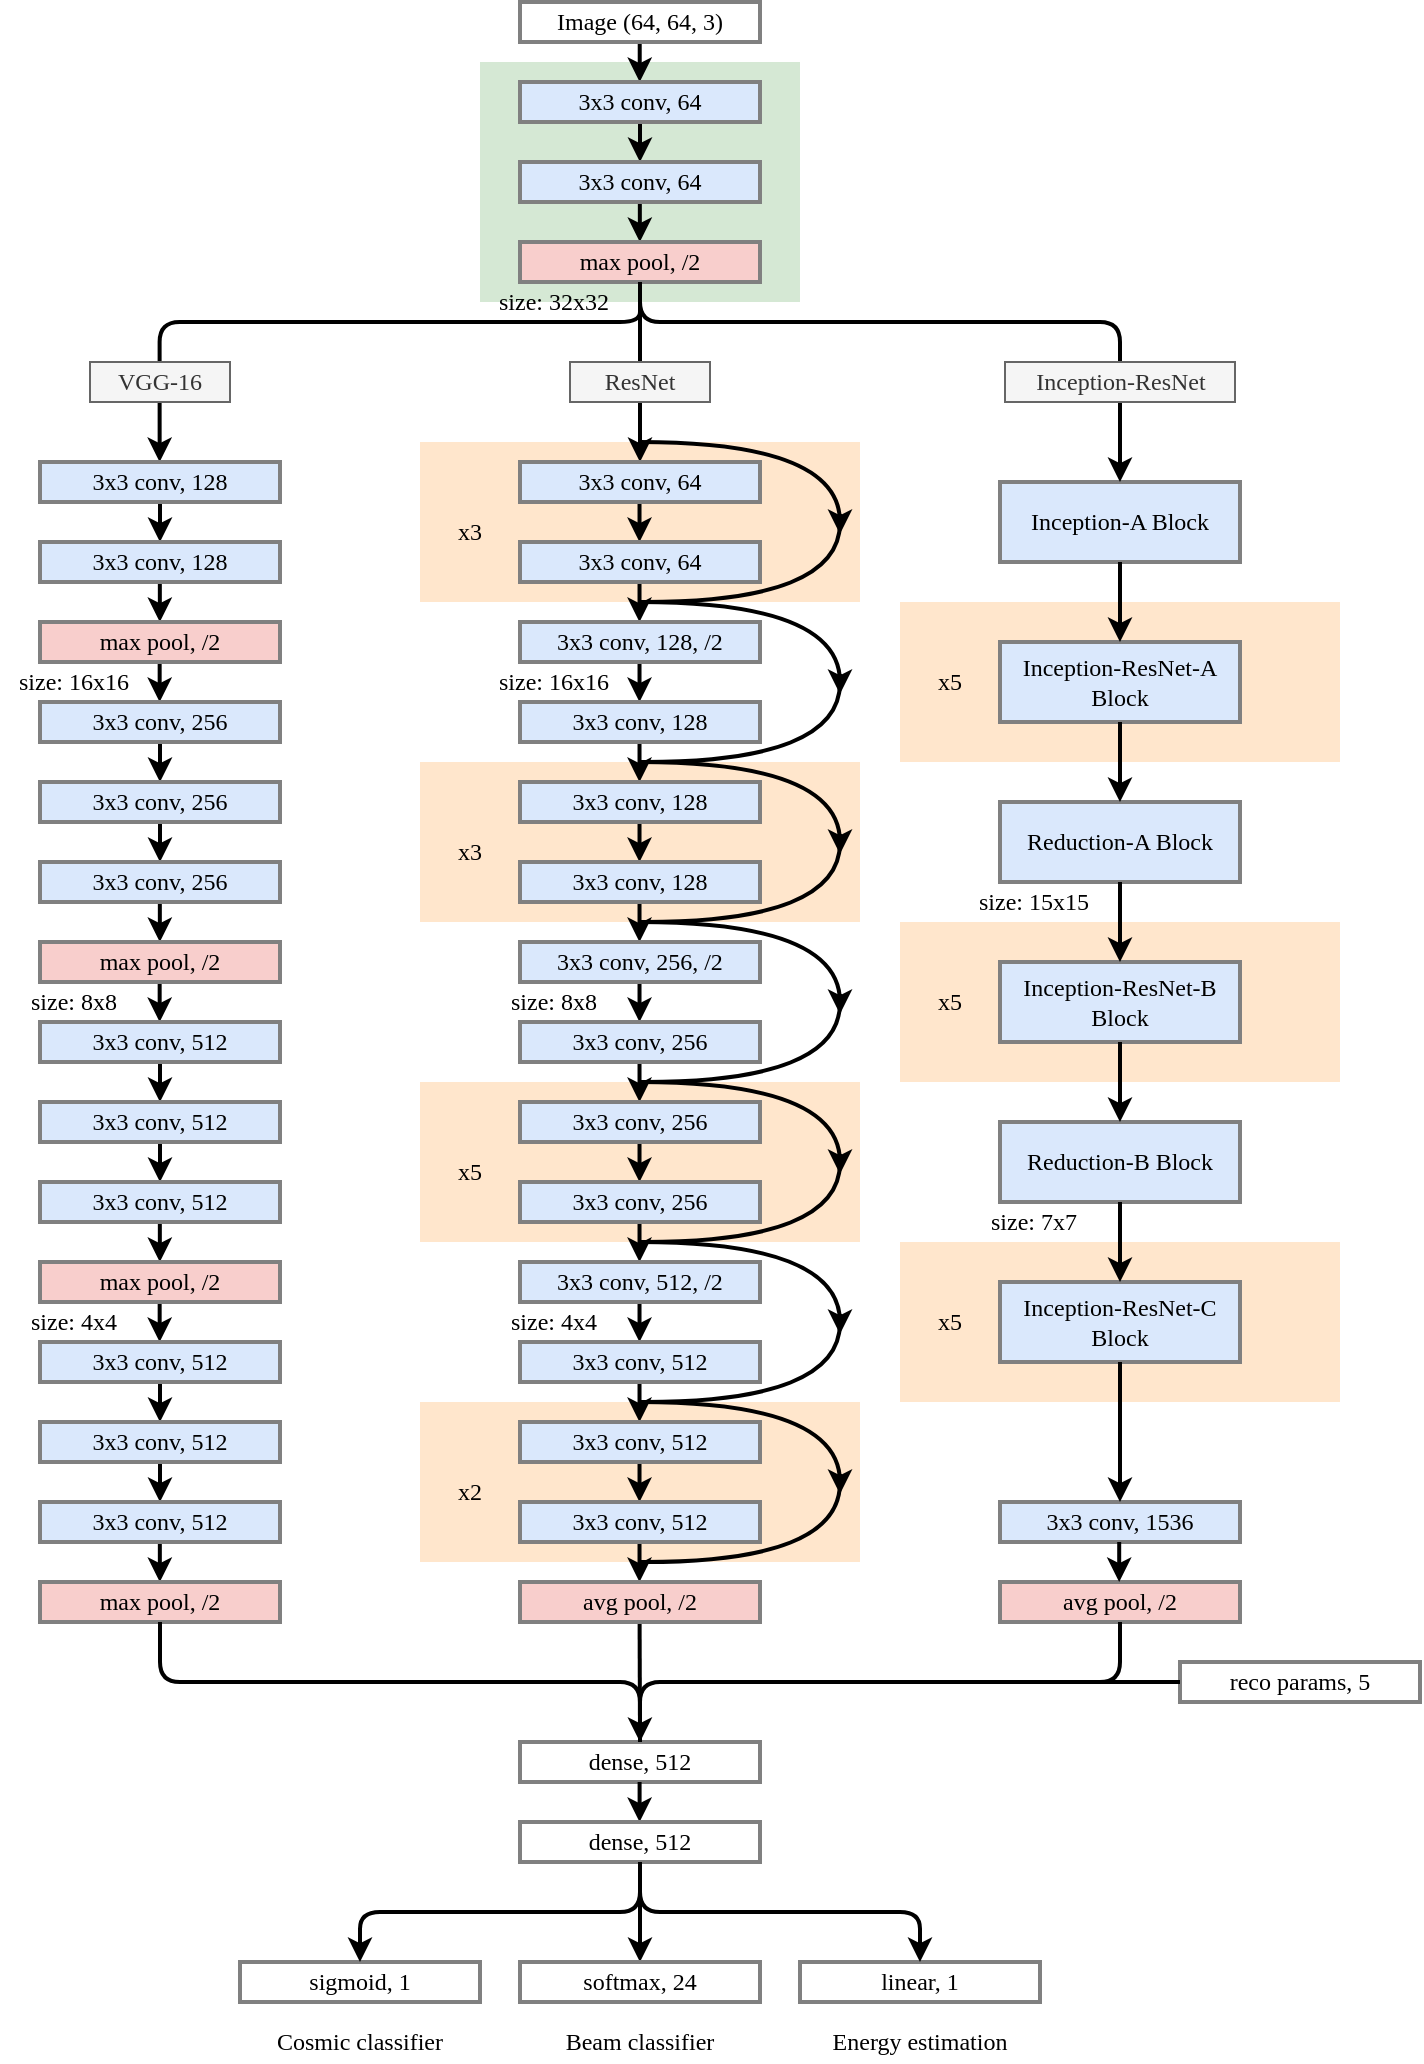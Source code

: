 <mxfile version="13.2.6" type="device"><diagram id="2nUuFOBB6d-zmA33p0eF" name="Page-1"><mxGraphModel dx="2250" dy="2399" grid="1" gridSize="10" guides="1" tooltips="1" connect="1" arrows="1" fold="1" page="1" pageScale="1" pageWidth="827" pageHeight="1169" math="0" shadow="0"><root><mxCell id="0"/><mxCell id="1" parent="0"/><mxCell id="4gn5kVBZQtSzAXj-RTjJ-203" value="" style="rounded=0;whiteSpace=wrap;html=1;strokeWidth=2;fontFamily=lmodern;fillColor=#FFE6CC;strokeColor=none;fontStyle=0" vertex="1" parent="1"><mxGeometry x="540" y="620" width="220" height="80" as="geometry"/></mxCell><mxCell id="4gn5kVBZQtSzAXj-RTjJ-202" value="" style="rounded=0;whiteSpace=wrap;html=1;strokeWidth=2;fontFamily=lmodern;fillColor=#FFE6CC;strokeColor=none;fontStyle=0" vertex="1" parent="1"><mxGeometry x="540" y="460" width="220" height="80" as="geometry"/></mxCell><mxCell id="4gn5kVBZQtSzAXj-RTjJ-201" value="" style="rounded=0;whiteSpace=wrap;html=1;strokeWidth=2;fontFamily=lmodern;fillColor=#FFE6CC;strokeColor=none;fontStyle=0" vertex="1" parent="1"><mxGeometry x="540" y="300" width="220" height="80" as="geometry"/></mxCell><mxCell id="4gn5kVBZQtSzAXj-RTjJ-176" value="" style="rounded=0;whiteSpace=wrap;html=1;strokeColor=none;strokeWidth=2;fillColor=#d5e8d4;fontFamily=lmodern;" vertex="1" parent="1"><mxGeometry x="330" y="30" width="160" height="120" as="geometry"/></mxCell><mxCell id="4gn5kVBZQtSzAXj-RTjJ-74" value="" style="rounded=0;whiteSpace=wrap;html=1;strokeWidth=2;fontFamily=lmodern;fillColor=#FFE6CC;strokeColor=none;fontStyle=0" vertex="1" parent="1"><mxGeometry x="300" y="220" width="220" height="80" as="geometry"/></mxCell><mxCell id="4gn5kVBZQtSzAXj-RTjJ-10" value="" style="endArrow=classic;html=1;exitX=0.5;exitY=1;exitDx=0;exitDy=0;entryX=0.5;entryY=0;entryDx=0;entryDy=0;strokeWidth=2;fontFamily=lmodern;fontStyle=0" edge="1" parent="1" source="4gn5kVBZQtSzAXj-RTjJ-7" target="4gn5kVBZQtSzAXj-RTjJ-8"><mxGeometry width="50" height="50" relative="1" as="geometry"><mxPoint x="380" y="520" as="sourcePoint"/><mxPoint x="430" y="470" as="targetPoint"/></mxGeometry></mxCell><mxCell id="4gn5kVBZQtSzAXj-RTjJ-11" value="" style="endArrow=classic;html=1;exitX=0.5;exitY=1;exitDx=0;exitDy=0;entryX=0.5;entryY=0;entryDx=0;entryDy=0;strokeWidth=2;fontFamily=lmodern;fontStyle=0" edge="1" parent="1"><mxGeometry width="50" height="50" relative="1" as="geometry"><mxPoint x="169.92" y="290" as="sourcePoint"/><mxPoint x="169.92" y="310" as="targetPoint"/></mxGeometry></mxCell><mxCell id="4gn5kVBZQtSzAXj-RTjJ-15" value="" style="endArrow=classic;html=1;exitX=0.5;exitY=1;exitDx=0;exitDy=0;entryX=0.5;entryY=0;entryDx=0;entryDy=0;strokeWidth=2;fontFamily=lmodern;fontStyle=0" edge="1" parent="1" source="4gn5kVBZQtSzAXj-RTjJ-12" target="4gn5kVBZQtSzAXj-RTjJ-13"><mxGeometry width="50" height="50" relative="1" as="geometry"><mxPoint x="380" y="640" as="sourcePoint"/><mxPoint x="430" y="590" as="targetPoint"/></mxGeometry></mxCell><mxCell id="4gn5kVBZQtSzAXj-RTjJ-16" value="" style="endArrow=classic;html=1;exitX=0.5;exitY=1;exitDx=0;exitDy=0;entryX=0.5;entryY=0;entryDx=0;entryDy=0;strokeWidth=2;fontFamily=lmodern;fontStyle=0" edge="1" parent="1"><mxGeometry width="50" height="50" relative="1" as="geometry"><mxPoint x="169.92" y="450" as="sourcePoint"/><mxPoint x="169.92" y="470" as="targetPoint"/></mxGeometry></mxCell><mxCell id="4gn5kVBZQtSzAXj-RTjJ-18" value="" style="endArrow=classic;html=1;exitX=0.5;exitY=1;exitDx=0;exitDy=0;entryX=0.5;entryY=0;entryDx=0;entryDy=0;strokeWidth=2;fontFamily=lmodern;fontStyle=0" edge="1" parent="1" target="4gn5kVBZQtSzAXj-RTjJ-17"><mxGeometry width="50" height="50" relative="1" as="geometry"><mxPoint x="170" y="410" as="sourcePoint"/><mxPoint x="430" y="630" as="targetPoint"/></mxGeometry></mxCell><mxCell id="4gn5kVBZQtSzAXj-RTjJ-19" value="" style="endArrow=classic;html=1;exitX=0.5;exitY=1;exitDx=0;exitDy=0;entryX=0.5;entryY=0;entryDx=0;entryDy=0;strokeWidth=2;fontFamily=lmodern;fontStyle=0" edge="1" parent="1"><mxGeometry width="50" height="50" relative="1" as="geometry"><mxPoint x="169.83" y="330" as="sourcePoint"/><mxPoint x="169.83" y="350" as="targetPoint"/></mxGeometry></mxCell><mxCell id="4gn5kVBZQtSzAXj-RTjJ-20" value="" style="endArrow=classic;html=1;exitX=0.5;exitY=1;exitDx=0;exitDy=0;entryX=0.5;entryY=0;entryDx=0;entryDy=0;strokeWidth=2;fontFamily=lmodern;fontStyle=0;edgeStyle=orthogonalEdgeStyle;" edge="1" parent="1" source="4gn5kVBZQtSzAXj-RTjJ-176"><mxGeometry width="50" height="50" relative="1" as="geometry"><mxPoint x="169.83" y="210" as="sourcePoint"/><mxPoint x="169.83" y="230" as="targetPoint"/><Array as="points"><mxPoint x="410" y="160"/><mxPoint x="170" y="160"/></Array></mxGeometry></mxCell><mxCell id="4gn5kVBZQtSzAXj-RTjJ-24" value="" style="endArrow=classic;html=1;exitX=0.5;exitY=1;exitDx=0;exitDy=0;entryX=0.5;entryY=0;entryDx=0;entryDy=0;strokeWidth=2;fontFamily=lmodern;fontStyle=0" edge="1" parent="1" source="4gn5kVBZQtSzAXj-RTjJ-21" target="4gn5kVBZQtSzAXj-RTjJ-22"><mxGeometry width="50" height="50" relative="1" as="geometry"><mxPoint x="380" y="800" as="sourcePoint"/><mxPoint x="430" y="750" as="targetPoint"/></mxGeometry></mxCell><mxCell id="4gn5kVBZQtSzAXj-RTjJ-25" value="" style="endArrow=classic;html=1;exitX=0.5;exitY=1;exitDx=0;exitDy=0;entryX=0.5;entryY=0;entryDx=0;entryDy=0;strokeWidth=2;fontFamily=lmodern;fontStyle=0" edge="1" parent="1"><mxGeometry width="50" height="50" relative="1" as="geometry"><mxPoint x="169.92" y="610" as="sourcePoint"/><mxPoint x="169.92" y="630" as="targetPoint"/></mxGeometry></mxCell><mxCell id="4gn5kVBZQtSzAXj-RTjJ-27" value="" style="endArrow=classic;html=1;exitX=0.5;exitY=1;exitDx=0;exitDy=0;entryX=0.5;entryY=0;entryDx=0;entryDy=0;strokeWidth=2;fontFamily=lmodern;fontStyle=0" edge="1" parent="1" target="4gn5kVBZQtSzAXj-RTjJ-26"><mxGeometry width="50" height="50" relative="1" as="geometry"><mxPoint x="170" y="570" as="sourcePoint"/><mxPoint x="430" y="790" as="targetPoint"/></mxGeometry></mxCell><mxCell id="4gn5kVBZQtSzAXj-RTjJ-28" value="" style="endArrow=classic;html=1;exitX=0.5;exitY=1;exitDx=0;exitDy=0;entryX=0.5;entryY=0;entryDx=0;entryDy=0;strokeWidth=2;fontFamily=lmodern;fontStyle=0" edge="1" parent="1"><mxGeometry width="50" height="50" relative="1" as="geometry"><mxPoint x="169.83" y="490" as="sourcePoint"/><mxPoint x="169.83" y="510" as="targetPoint"/></mxGeometry></mxCell><mxCell id="4gn5kVBZQtSzAXj-RTjJ-32" value="" style="endArrow=classic;html=1;exitX=0.5;exitY=1;exitDx=0;exitDy=0;entryX=0.5;entryY=0;entryDx=0;entryDy=0;strokeWidth=2;fontFamily=lmodern;fontStyle=0" edge="1" parent="1" source="4gn5kVBZQtSzAXj-RTjJ-29" target="4gn5kVBZQtSzAXj-RTjJ-30"><mxGeometry width="50" height="50" relative="1" as="geometry"><mxPoint x="380" y="960" as="sourcePoint"/><mxPoint x="430" y="910" as="targetPoint"/></mxGeometry></mxCell><mxCell id="4gn5kVBZQtSzAXj-RTjJ-33" value="" style="endArrow=classic;html=1;exitX=0.5;exitY=1;exitDx=0;exitDy=0;entryX=0.5;entryY=0;entryDx=0;entryDy=0;strokeWidth=2;fontFamily=lmodern;fontStyle=0" edge="1" parent="1"><mxGeometry width="50" height="50" relative="1" as="geometry"><mxPoint x="169.92" y="770" as="sourcePoint"/><mxPoint x="169.92" y="790" as="targetPoint"/></mxGeometry></mxCell><mxCell id="4gn5kVBZQtSzAXj-RTjJ-35" value="" style="endArrow=classic;html=1;exitX=0.5;exitY=1;exitDx=0;exitDy=0;entryX=0.5;entryY=0;entryDx=0;entryDy=0;strokeWidth=2;fontFamily=lmodern;fontStyle=0" edge="1" parent="1" target="4gn5kVBZQtSzAXj-RTjJ-34"><mxGeometry width="50" height="50" relative="1" as="geometry"><mxPoint x="170" y="730" as="sourcePoint"/><mxPoint x="430" y="950" as="targetPoint"/></mxGeometry></mxCell><mxCell id="4gn5kVBZQtSzAXj-RTjJ-36" value="" style="endArrow=classic;html=1;exitX=0.5;exitY=1;exitDx=0;exitDy=0;entryX=0.5;entryY=0;entryDx=0;entryDy=0;strokeWidth=2;fontFamily=lmodern;fontStyle=0" edge="1" parent="1"><mxGeometry width="50" height="50" relative="1" as="geometry"><mxPoint x="169.83" y="650" as="sourcePoint"/><mxPoint x="169.83" y="670" as="targetPoint"/></mxGeometry></mxCell><mxCell id="4gn5kVBZQtSzAXj-RTjJ-7" value="&lt;div&gt;&lt;font&gt;3x3 conv, 128&lt;br&gt;&lt;/font&gt;&lt;/div&gt;" style="rounded=0;whiteSpace=wrap;html=1;fillColor=#dae8fc;strokeColor=#808080;strokeWidth=2;fontFamily=lmodern;fontStyle=0" vertex="1" parent="1"><mxGeometry x="110" y="230" width="120" height="20" as="geometry"/></mxCell><mxCell id="4gn5kVBZQtSzAXj-RTjJ-8" value="&lt;div&gt;&lt;font&gt;3x3 conv, 128&lt;br&gt;&lt;/font&gt;&lt;/div&gt;" style="rounded=0;whiteSpace=wrap;html=1;fillColor=#dae8fc;strokeColor=#808080;strokeWidth=2;fontFamily=lmodern;fontStyle=0" vertex="1" parent="1"><mxGeometry x="110" y="270" width="120" height="20" as="geometry"/></mxCell><mxCell id="4gn5kVBZQtSzAXj-RTjJ-9" value="&lt;div&gt;&lt;font&gt;max pool, /2&lt;/font&gt;&lt;/div&gt;" style="rounded=0;whiteSpace=wrap;html=1;fillColor=#f8cecc;strokeColor=#808080;strokeWidth=2;fontFamily=lmodern;fontStyle=0" vertex="1" parent="1"><mxGeometry x="110" y="310" width="120" height="20" as="geometry"/></mxCell><mxCell id="4gn5kVBZQtSzAXj-RTjJ-12" value="&lt;div&gt;&lt;font&gt;3x3 conv, 256&lt;br&gt;&lt;/font&gt;&lt;/div&gt;" style="rounded=0;whiteSpace=wrap;html=1;fillColor=#dae8fc;strokeColor=#808080;strokeWidth=2;fontFamily=lmodern;fontStyle=0" vertex="1" parent="1"><mxGeometry x="110" y="350" width="120" height="20" as="geometry"/></mxCell><mxCell id="4gn5kVBZQtSzAXj-RTjJ-13" value="&lt;div&gt;&lt;font&gt;3x3 conv, 256&lt;br&gt;&lt;/font&gt;&lt;/div&gt;" style="rounded=0;whiteSpace=wrap;html=1;fillColor=#dae8fc;strokeColor=#808080;strokeWidth=2;fontFamily=lmodern;fontStyle=0" vertex="1" parent="1"><mxGeometry x="110" y="390" width="120" height="20" as="geometry"/></mxCell><mxCell id="4gn5kVBZQtSzAXj-RTjJ-14" value="&lt;div&gt;&lt;font&gt;max pool, /2&lt;/font&gt;&lt;/div&gt;" style="rounded=0;whiteSpace=wrap;html=1;fillColor=#f8cecc;strokeColor=#808080;strokeWidth=2;fontFamily=lmodern;fontStyle=0" vertex="1" parent="1"><mxGeometry x="110" y="470" width="120" height="20" as="geometry"/></mxCell><mxCell id="4gn5kVBZQtSzAXj-RTjJ-17" value="&lt;div&gt;&lt;font&gt;3x3 conv, 256&lt;br&gt;&lt;/font&gt;&lt;/div&gt;" style="rounded=0;whiteSpace=wrap;html=1;fillColor=#dae8fc;strokeColor=#808080;strokeWidth=2;fontFamily=lmodern;fontStyle=0" vertex="1" parent="1"><mxGeometry x="110" y="430" width="120" height="20" as="geometry"/></mxCell><mxCell id="4gn5kVBZQtSzAXj-RTjJ-21" value="&lt;div&gt;&lt;font&gt;3x3 conv, 512&lt;br&gt;&lt;/font&gt;&lt;/div&gt;" style="rounded=0;whiteSpace=wrap;html=1;fillColor=#dae8fc;strokeColor=#808080;strokeWidth=2;fontFamily=lmodern;fontStyle=0" vertex="1" parent="1"><mxGeometry x="110" y="510" width="120" height="20" as="geometry"/></mxCell><mxCell id="4gn5kVBZQtSzAXj-RTjJ-22" value="&lt;div&gt;&lt;font&gt;3x3 conv, 512&lt;br&gt;&lt;/font&gt;&lt;/div&gt;" style="rounded=0;whiteSpace=wrap;html=1;fillColor=#dae8fc;strokeColor=#808080;strokeWidth=2;fontFamily=lmodern;fontStyle=0" vertex="1" parent="1"><mxGeometry x="110" y="550" width="120" height="20" as="geometry"/></mxCell><mxCell id="4gn5kVBZQtSzAXj-RTjJ-23" value="&lt;div&gt;&lt;font&gt;max pool, /2&lt;/font&gt;&lt;/div&gt;" style="rounded=0;whiteSpace=wrap;html=1;fillColor=#f8cecc;strokeColor=#808080;strokeWidth=2;fontFamily=lmodern;fontStyle=0" vertex="1" parent="1"><mxGeometry x="110" y="630" width="120" height="20" as="geometry"/></mxCell><mxCell id="4gn5kVBZQtSzAXj-RTjJ-26" value="&lt;div&gt;&lt;font&gt;3x3 conv, 512&lt;br&gt;&lt;/font&gt;&lt;/div&gt;" style="rounded=0;whiteSpace=wrap;html=1;fillColor=#dae8fc;strokeColor=#808080;strokeWidth=2;fontFamily=lmodern;fontStyle=0" vertex="1" parent="1"><mxGeometry x="110" y="590" width="120" height="20" as="geometry"/></mxCell><mxCell id="4gn5kVBZQtSzAXj-RTjJ-29" value="&lt;div&gt;&lt;font&gt;3x3 conv, 512&lt;br&gt;&lt;/font&gt;&lt;/div&gt;" style="rounded=0;whiteSpace=wrap;html=1;fillColor=#dae8fc;strokeColor=#808080;strokeWidth=2;fontFamily=lmodern;fontStyle=0" vertex="1" parent="1"><mxGeometry x="110" y="670" width="120" height="20" as="geometry"/></mxCell><mxCell id="4gn5kVBZQtSzAXj-RTjJ-30" value="&lt;div&gt;&lt;font&gt;3x3 conv, 512&lt;br&gt;&lt;/font&gt;&lt;/div&gt;" style="rounded=0;whiteSpace=wrap;html=1;fillColor=#dae8fc;strokeColor=#808080;strokeWidth=2;fontFamily=lmodern;fontStyle=0" vertex="1" parent="1"><mxGeometry x="110" y="710" width="120" height="20" as="geometry"/></mxCell><mxCell id="4gn5kVBZQtSzAXj-RTjJ-31" value="&lt;div&gt;&lt;font&gt;max pool, /2&lt;/font&gt;&lt;/div&gt;" style="rounded=0;whiteSpace=wrap;html=1;fillColor=#f8cecc;strokeColor=#808080;strokeWidth=2;fontFamily=lmodern;fontStyle=0" vertex="1" parent="1"><mxGeometry x="110" y="790" width="120" height="20" as="geometry"/></mxCell><mxCell id="4gn5kVBZQtSzAXj-RTjJ-34" value="&lt;div&gt;&lt;font&gt;3x3 conv, 512&lt;br&gt;&lt;/font&gt;&lt;/div&gt;" style="rounded=0;whiteSpace=wrap;html=1;fillColor=#dae8fc;strokeColor=#808080;strokeWidth=2;fontFamily=lmodern;fontStyle=0" vertex="1" parent="1"><mxGeometry x="110" y="750" width="120" height="20" as="geometry"/></mxCell><mxCell id="4gn5kVBZQtSzAXj-RTjJ-60" value="" style="endArrow=classic;html=1;exitX=0.5;exitY=1;exitDx=0;exitDy=0;entryX=0.5;entryY=0;entryDx=0;entryDy=0;strokeWidth=2;fontFamily=lmodern;fontStyle=0" edge="1" parent="1" source="4gn5kVBZQtSzAXj-RTjJ-167" target="4gn5kVBZQtSzAXj-RTjJ-64"><mxGeometry width="50" height="50" relative="1" as="geometry"><mxPoint x="409.76" y="160" as="sourcePoint"/><mxPoint x="409.76" y="180" as="targetPoint"/></mxGeometry></mxCell><mxCell id="4gn5kVBZQtSzAXj-RTjJ-66" value="" style="endArrow=classic;html=1;exitX=0.5;exitY=1;exitDx=0;exitDy=0;entryX=0.5;entryY=0;entryDx=0;entryDy=0;strokeWidth=2;fontFamily=lmodern;fontStyle=0" edge="1" parent="1"><mxGeometry width="50" height="50" relative="1" as="geometry"><mxPoint x="409.76" y="250" as="sourcePoint"/><mxPoint x="409.76" y="270" as="targetPoint"/></mxGeometry></mxCell><mxCell id="4gn5kVBZQtSzAXj-RTjJ-68" value="" style="endArrow=classic;html=1;exitX=0.5;exitY=1;exitDx=0;exitDy=0;entryX=0.5;entryY=0;entryDx=0;entryDy=0;strokeWidth=2;fontFamily=lmodern;fontStyle=0" edge="1" parent="1"><mxGeometry width="50" height="50" relative="1" as="geometry"><mxPoint x="409.76" y="290" as="sourcePoint"/><mxPoint x="409.76" y="310" as="targetPoint"/></mxGeometry></mxCell><mxCell id="4gn5kVBZQtSzAXj-RTjJ-69" value="" style="endArrow=none;html=1;strokeWidth=2;fontFamily=lmodern;edgeStyle=orthogonalEdgeStyle;curved=1;fontStyle=0" edge="1" parent="1"><mxGeometry width="50" height="50" relative="1" as="geometry"><mxPoint x="410" y="220" as="sourcePoint"/><mxPoint x="510" y="260" as="targetPoint"/><Array as="points"><mxPoint x="510" y="220"/></Array></mxGeometry></mxCell><mxCell id="4gn5kVBZQtSzAXj-RTjJ-70" value="" style="endArrow=none;html=1;strokeWidth=2;fontFamily=lmodern;edgeStyle=orthogonalEdgeStyle;curved=1;fontStyle=0" edge="1" parent="1"><mxGeometry width="50" height="50" relative="1" as="geometry"><mxPoint x="410" y="300" as="sourcePoint"/><mxPoint x="510" y="260" as="targetPoint"/></mxGeometry></mxCell><mxCell id="4gn5kVBZQtSzAXj-RTjJ-71" value="" style="endArrow=classic;html=1;strokeWidth=2;fontFamily=lmodern;endFill=1;fontStyle=0" edge="1" parent="1"><mxGeometry width="50" height="50" relative="1" as="geometry"><mxPoint x="510" y="256" as="sourcePoint"/><mxPoint x="510" y="266" as="targetPoint"/></mxGeometry></mxCell><mxCell id="4gn5kVBZQtSzAXj-RTjJ-75" value="x3" style="text;html=1;strokeColor=none;fillColor=none;align=center;verticalAlign=middle;whiteSpace=wrap;rounded=0;fontFamily=lmodern;fontStyle=0" vertex="1" parent="1"><mxGeometry x="300" y="255" width="50" height="20" as="geometry"/></mxCell><mxCell id="4gn5kVBZQtSzAXj-RTjJ-78" value="" style="rounded=0;whiteSpace=wrap;html=1;strokeWidth=2;fontFamily=lmodern;fillColor=#FFE6CC;strokeColor=none;fontStyle=0" vertex="1" parent="1"><mxGeometry x="300" y="380" width="220" height="80" as="geometry"/></mxCell><mxCell id="4gn5kVBZQtSzAXj-RTjJ-81" value="" style="endArrow=classic;html=1;exitX=0.5;exitY=1;exitDx=0;exitDy=0;entryX=0.5;entryY=0;entryDx=0;entryDy=0;strokeWidth=2;fontFamily=lmodern;fontStyle=0" edge="1" parent="1"><mxGeometry width="50" height="50" relative="1" as="geometry"><mxPoint x="409.76" y="330" as="sourcePoint"/><mxPoint x="409.76" y="350" as="targetPoint"/></mxGeometry></mxCell><mxCell id="4gn5kVBZQtSzAXj-RTjJ-83" value="" style="endArrow=classic;html=1;exitX=0.5;exitY=1;exitDx=0;exitDy=0;entryX=0.5;entryY=0;entryDx=0;entryDy=0;strokeWidth=2;fontFamily=lmodern;fontStyle=0" edge="1" parent="1"><mxGeometry width="50" height="50" relative="1" as="geometry"><mxPoint x="409.76" y="370" as="sourcePoint"/><mxPoint x="409.76" y="390" as="targetPoint"/></mxGeometry></mxCell><mxCell id="4gn5kVBZQtSzAXj-RTjJ-84" value="" style="endArrow=none;html=1;strokeWidth=2;fontFamily=lmodern;edgeStyle=orthogonalEdgeStyle;curved=1;fontStyle=0" edge="1" parent="1"><mxGeometry width="50" height="50" relative="1" as="geometry"><mxPoint x="410" y="300" as="sourcePoint"/><mxPoint x="510" y="340" as="targetPoint"/><Array as="points"><mxPoint x="510" y="300"/></Array></mxGeometry></mxCell><mxCell id="4gn5kVBZQtSzAXj-RTjJ-85" value="" style="endArrow=none;html=1;strokeWidth=2;fontFamily=lmodern;edgeStyle=orthogonalEdgeStyle;curved=1;fontStyle=0" edge="1" parent="1"><mxGeometry width="50" height="50" relative="1" as="geometry"><mxPoint x="410" y="380" as="sourcePoint"/><mxPoint x="510" y="340" as="targetPoint"/></mxGeometry></mxCell><mxCell id="4gn5kVBZQtSzAXj-RTjJ-86" value="" style="endArrow=classic;html=1;strokeWidth=2;fontFamily=lmodern;endFill=1;fontStyle=0" edge="1" parent="1"><mxGeometry width="50" height="50" relative="1" as="geometry"><mxPoint x="510" y="336" as="sourcePoint"/><mxPoint x="510" y="346" as="targetPoint"/></mxGeometry></mxCell><mxCell id="4gn5kVBZQtSzAXj-RTjJ-89" value="" style="endArrow=classic;html=1;exitX=0.5;exitY=1;exitDx=0;exitDy=0;entryX=0.5;entryY=0;entryDx=0;entryDy=0;strokeWidth=2;fontFamily=lmodern;fontStyle=0" edge="1" parent="1"><mxGeometry width="50" height="50" relative="1" as="geometry"><mxPoint x="409.76" y="410" as="sourcePoint"/><mxPoint x="409.76" y="430" as="targetPoint"/></mxGeometry></mxCell><mxCell id="4gn5kVBZQtSzAXj-RTjJ-90" value="" style="endArrow=classic;html=1;exitX=0.5;exitY=1;exitDx=0;exitDy=0;entryX=0.5;entryY=0;entryDx=0;entryDy=0;strokeWidth=2;fontFamily=lmodern;fontStyle=0" edge="1" parent="1"><mxGeometry width="50" height="50" relative="1" as="geometry"><mxPoint x="409.76" y="450" as="sourcePoint"/><mxPoint x="409.76" y="470" as="targetPoint"/></mxGeometry></mxCell><mxCell id="4gn5kVBZQtSzAXj-RTjJ-91" value="" style="endArrow=none;html=1;strokeWidth=2;fontFamily=lmodern;edgeStyle=orthogonalEdgeStyle;curved=1;fontStyle=0" edge="1" parent="1"><mxGeometry width="50" height="50" relative="1" as="geometry"><mxPoint x="410" y="380" as="sourcePoint"/><mxPoint x="510" y="420" as="targetPoint"/><Array as="points"><mxPoint x="510" y="380"/></Array></mxGeometry></mxCell><mxCell id="4gn5kVBZQtSzAXj-RTjJ-92" value="" style="endArrow=none;html=1;strokeWidth=2;fontFamily=lmodern;edgeStyle=orthogonalEdgeStyle;curved=1;fontStyle=0" edge="1" parent="1"><mxGeometry width="50" height="50" relative="1" as="geometry"><mxPoint x="410" y="460" as="sourcePoint"/><mxPoint x="510" y="420" as="targetPoint"/></mxGeometry></mxCell><mxCell id="4gn5kVBZQtSzAXj-RTjJ-93" value="" style="endArrow=classic;html=1;strokeWidth=2;fontFamily=lmodern;endFill=1;fontStyle=0" edge="1" parent="1"><mxGeometry width="50" height="50" relative="1" as="geometry"><mxPoint x="510" y="416" as="sourcePoint"/><mxPoint x="510" y="426" as="targetPoint"/></mxGeometry></mxCell><mxCell id="4gn5kVBZQtSzAXj-RTjJ-94" value="x3" style="text;html=1;strokeColor=none;fillColor=none;align=center;verticalAlign=middle;whiteSpace=wrap;rounded=0;fontFamily=lmodern;fontStyle=0" vertex="1" parent="1"><mxGeometry x="300" y="415" width="50" height="20" as="geometry"/></mxCell><mxCell id="4gn5kVBZQtSzAXj-RTjJ-95" value="" style="rounded=0;whiteSpace=wrap;html=1;strokeWidth=2;fontFamily=lmodern;fillColor=#FFE6CC;strokeColor=none;fontStyle=0" vertex="1" parent="1"><mxGeometry x="300" y="540" width="220" height="80" as="geometry"/></mxCell><mxCell id="4gn5kVBZQtSzAXj-RTjJ-98" value="" style="endArrow=classic;html=1;exitX=0.5;exitY=1;exitDx=0;exitDy=0;entryX=0.5;entryY=0;entryDx=0;entryDy=0;strokeWidth=2;fontFamily=lmodern;fontStyle=0" edge="1" parent="1"><mxGeometry width="50" height="50" relative="1" as="geometry"><mxPoint x="409.76" y="490" as="sourcePoint"/><mxPoint x="409.76" y="510" as="targetPoint"/></mxGeometry></mxCell><mxCell id="4gn5kVBZQtSzAXj-RTjJ-99" value="" style="endArrow=classic;html=1;exitX=0.5;exitY=1;exitDx=0;exitDy=0;entryX=0.5;entryY=0;entryDx=0;entryDy=0;strokeWidth=2;fontFamily=lmodern;fontStyle=0" edge="1" parent="1"><mxGeometry width="50" height="50" relative="1" as="geometry"><mxPoint x="409.76" y="530" as="sourcePoint"/><mxPoint x="409.76" y="550" as="targetPoint"/></mxGeometry></mxCell><mxCell id="4gn5kVBZQtSzAXj-RTjJ-100" value="" style="endArrow=none;html=1;strokeWidth=2;fontFamily=lmodern;edgeStyle=orthogonalEdgeStyle;curved=1;fontStyle=0" edge="1" parent="1"><mxGeometry width="50" height="50" relative="1" as="geometry"><mxPoint x="410" y="460" as="sourcePoint"/><mxPoint x="510" y="500" as="targetPoint"/><Array as="points"><mxPoint x="510" y="460"/></Array></mxGeometry></mxCell><mxCell id="4gn5kVBZQtSzAXj-RTjJ-101" value="" style="endArrow=none;html=1;strokeWidth=2;fontFamily=lmodern;edgeStyle=orthogonalEdgeStyle;curved=1;fontStyle=0" edge="1" parent="1"><mxGeometry width="50" height="50" relative="1" as="geometry"><mxPoint x="410" y="540" as="sourcePoint"/><mxPoint x="510" y="500" as="targetPoint"/></mxGeometry></mxCell><mxCell id="4gn5kVBZQtSzAXj-RTjJ-102" value="" style="endArrow=classic;html=1;strokeWidth=2;fontFamily=lmodern;endFill=1;fontStyle=0" edge="1" parent="1"><mxGeometry width="50" height="50" relative="1" as="geometry"><mxPoint x="510" y="496" as="sourcePoint"/><mxPoint x="510" y="506" as="targetPoint"/></mxGeometry></mxCell><mxCell id="4gn5kVBZQtSzAXj-RTjJ-105" value="" style="endArrow=classic;html=1;exitX=0.5;exitY=1;exitDx=0;exitDy=0;entryX=0.5;entryY=0;entryDx=0;entryDy=0;strokeWidth=2;fontFamily=lmodern;fontStyle=0" edge="1" parent="1"><mxGeometry width="50" height="50" relative="1" as="geometry"><mxPoint x="409.76" y="570" as="sourcePoint"/><mxPoint x="409.76" y="590" as="targetPoint"/></mxGeometry></mxCell><mxCell id="4gn5kVBZQtSzAXj-RTjJ-106" value="" style="endArrow=classic;html=1;exitX=0.5;exitY=1;exitDx=0;exitDy=0;entryX=0.5;entryY=0;entryDx=0;entryDy=0;strokeWidth=2;fontFamily=lmodern;fontStyle=0" edge="1" parent="1"><mxGeometry width="50" height="50" relative="1" as="geometry"><mxPoint x="409.76" y="610" as="sourcePoint"/><mxPoint x="409.76" y="630" as="targetPoint"/></mxGeometry></mxCell><mxCell id="4gn5kVBZQtSzAXj-RTjJ-107" value="" style="endArrow=none;html=1;strokeWidth=2;fontFamily=lmodern;edgeStyle=orthogonalEdgeStyle;curved=1;fontStyle=0" edge="1" parent="1"><mxGeometry width="50" height="50" relative="1" as="geometry"><mxPoint x="410" y="540" as="sourcePoint"/><mxPoint x="510" y="580" as="targetPoint"/><Array as="points"><mxPoint x="510" y="540"/></Array></mxGeometry></mxCell><mxCell id="4gn5kVBZQtSzAXj-RTjJ-108" value="" style="endArrow=none;html=1;strokeWidth=2;fontFamily=lmodern;edgeStyle=orthogonalEdgeStyle;curved=1;fontStyle=0" edge="1" parent="1"><mxGeometry width="50" height="50" relative="1" as="geometry"><mxPoint x="410" y="620" as="sourcePoint"/><mxPoint x="510" y="580" as="targetPoint"/></mxGeometry></mxCell><mxCell id="4gn5kVBZQtSzAXj-RTjJ-109" value="" style="endArrow=classic;html=1;strokeWidth=2;fontFamily=lmodern;endFill=1;fontStyle=0" edge="1" parent="1"><mxGeometry width="50" height="50" relative="1" as="geometry"><mxPoint x="510" y="576" as="sourcePoint"/><mxPoint x="510" y="586" as="targetPoint"/></mxGeometry></mxCell><mxCell id="4gn5kVBZQtSzAXj-RTjJ-110" value="x5" style="text;html=1;strokeColor=none;fillColor=none;align=center;verticalAlign=middle;whiteSpace=wrap;rounded=0;fontFamily=lmodern;fontStyle=0" vertex="1" parent="1"><mxGeometry x="300" y="575" width="50" height="20" as="geometry"/></mxCell><mxCell id="4gn5kVBZQtSzAXj-RTjJ-111" value="" style="rounded=0;whiteSpace=wrap;html=1;strokeWidth=2;fontFamily=lmodern;fillColor=#FFE6CC;strokeColor=none;fontStyle=0" vertex="1" parent="1"><mxGeometry x="300" y="700" width="220" height="80" as="geometry"/></mxCell><mxCell id="4gn5kVBZQtSzAXj-RTjJ-114" value="" style="endArrow=classic;html=1;exitX=0.5;exitY=1;exitDx=0;exitDy=0;entryX=0.5;entryY=0;entryDx=0;entryDy=0;strokeWidth=2;fontFamily=lmodern;fontStyle=0" edge="1" parent="1"><mxGeometry width="50" height="50" relative="1" as="geometry"><mxPoint x="409.76" y="650" as="sourcePoint"/><mxPoint x="409.76" y="670" as="targetPoint"/></mxGeometry></mxCell><mxCell id="4gn5kVBZQtSzAXj-RTjJ-115" value="" style="endArrow=classic;html=1;exitX=0.5;exitY=1;exitDx=0;exitDy=0;entryX=0.5;entryY=0;entryDx=0;entryDy=0;strokeWidth=2;fontFamily=lmodern;fontStyle=0" edge="1" parent="1"><mxGeometry width="50" height="50" relative="1" as="geometry"><mxPoint x="409.76" y="690" as="sourcePoint"/><mxPoint x="409.76" y="710" as="targetPoint"/></mxGeometry></mxCell><mxCell id="4gn5kVBZQtSzAXj-RTjJ-116" value="" style="endArrow=none;html=1;strokeWidth=2;fontFamily=lmodern;edgeStyle=orthogonalEdgeStyle;curved=1;fontStyle=0" edge="1" parent="1"><mxGeometry width="50" height="50" relative="1" as="geometry"><mxPoint x="410" y="620" as="sourcePoint"/><mxPoint x="510" y="660" as="targetPoint"/><Array as="points"><mxPoint x="510" y="620"/></Array></mxGeometry></mxCell><mxCell id="4gn5kVBZQtSzAXj-RTjJ-117" value="" style="endArrow=none;html=1;strokeWidth=2;fontFamily=lmodern;edgeStyle=orthogonalEdgeStyle;curved=1;fontStyle=0" edge="1" parent="1"><mxGeometry width="50" height="50" relative="1" as="geometry"><mxPoint x="410" y="700" as="sourcePoint"/><mxPoint x="510" y="660" as="targetPoint"/></mxGeometry></mxCell><mxCell id="4gn5kVBZQtSzAXj-RTjJ-118" value="" style="endArrow=classic;html=1;strokeWidth=2;fontFamily=lmodern;endFill=1;fontStyle=0" edge="1" parent="1"><mxGeometry width="50" height="50" relative="1" as="geometry"><mxPoint x="510" y="656" as="sourcePoint"/><mxPoint x="510" y="666" as="targetPoint"/></mxGeometry></mxCell><mxCell id="4gn5kVBZQtSzAXj-RTjJ-121" value="" style="endArrow=classic;html=1;exitX=0.5;exitY=1;exitDx=0;exitDy=0;entryX=0.5;entryY=0;entryDx=0;entryDy=0;strokeWidth=2;fontFamily=lmodern;fontStyle=0" edge="1" parent="1"><mxGeometry width="50" height="50" relative="1" as="geometry"><mxPoint x="409.76" y="730" as="sourcePoint"/><mxPoint x="409.76" y="750" as="targetPoint"/></mxGeometry></mxCell><mxCell id="4gn5kVBZQtSzAXj-RTjJ-122" value="" style="endArrow=classic;html=1;exitX=0.5;exitY=1;exitDx=0;exitDy=0;entryX=0.5;entryY=0;entryDx=0;entryDy=0;strokeWidth=2;fontFamily=lmodern;fontStyle=0" edge="1" parent="1"><mxGeometry width="50" height="50" relative="1" as="geometry"><mxPoint x="409.76" y="770" as="sourcePoint"/><mxPoint x="409.76" y="790" as="targetPoint"/></mxGeometry></mxCell><mxCell id="4gn5kVBZQtSzAXj-RTjJ-123" value="" style="endArrow=none;html=1;strokeWidth=2;fontFamily=lmodern;edgeStyle=orthogonalEdgeStyle;curved=1;fontStyle=0" edge="1" parent="1"><mxGeometry width="50" height="50" relative="1" as="geometry"><mxPoint x="410" y="700" as="sourcePoint"/><mxPoint x="510" y="740" as="targetPoint"/><Array as="points"><mxPoint x="510" y="700"/></Array></mxGeometry></mxCell><mxCell id="4gn5kVBZQtSzAXj-RTjJ-124" value="" style="endArrow=none;html=1;strokeWidth=2;fontFamily=lmodern;edgeStyle=orthogonalEdgeStyle;curved=1;fontStyle=0" edge="1" parent="1"><mxGeometry width="50" height="50" relative="1" as="geometry"><mxPoint x="410" y="780" as="sourcePoint"/><mxPoint x="510" y="740" as="targetPoint"/></mxGeometry></mxCell><mxCell id="4gn5kVBZQtSzAXj-RTjJ-125" value="" style="endArrow=classic;html=1;strokeWidth=2;fontFamily=lmodern;endFill=1;fontStyle=0" edge="1" parent="1"><mxGeometry width="50" height="50" relative="1" as="geometry"><mxPoint x="510" y="736" as="sourcePoint"/><mxPoint x="510" y="746" as="targetPoint"/></mxGeometry></mxCell><mxCell id="4gn5kVBZQtSzAXj-RTjJ-126" value="x2" style="text;html=1;strokeColor=none;fillColor=none;align=center;verticalAlign=middle;whiteSpace=wrap;rounded=0;fontFamily=lmodern;fontStyle=0" vertex="1" parent="1"><mxGeometry x="300" y="735" width="50" height="20" as="geometry"/></mxCell><mxCell id="4gn5kVBZQtSzAXj-RTjJ-132" value="" style="endArrow=classic;html=1;entryX=0.5;entryY=0;entryDx=0;entryDy=0;strokeWidth=2;fontFamily=lmodern;fontStyle=0;" edge="1" parent="1" target="4gn5kVBZQtSzAXj-RTjJ-216"><mxGeometry width="50" height="50" relative="1" as="geometry"><mxPoint x="410" y="930" as="sourcePoint"/><mxPoint x="410" y="950" as="targetPoint"/></mxGeometry></mxCell><mxCell id="4gn5kVBZQtSzAXj-RTjJ-135" value="" style="endArrow=classic;html=1;exitX=0.5;exitY=1;exitDx=0;exitDy=0;entryX=0.5;entryY=0;entryDx=0;entryDy=0;strokeWidth=2;fontFamily=lmodern;fontStyle=0" edge="1" parent="1" target="4gn5kVBZQtSzAXj-RTjJ-131"><mxGeometry width="50" height="50" relative="1" as="geometry"><mxPoint x="409.8" y="810" as="sourcePoint"/><mxPoint x="409.8" y="830" as="targetPoint"/></mxGeometry></mxCell><mxCell id="4gn5kVBZQtSzAXj-RTjJ-64" value="&lt;div&gt;&lt;font&gt;3x3 conv, 64&lt;/font&gt;&lt;/div&gt;" style="rounded=0;whiteSpace=wrap;html=1;fillColor=#dae8fc;strokeColor=#808080;strokeWidth=2;fontFamily=lmodern;fontStyle=0" vertex="1" parent="1"><mxGeometry x="350" y="230" width="120" height="20" as="geometry"/></mxCell><mxCell id="4gn5kVBZQtSzAXj-RTjJ-65" value="&lt;div&gt;&lt;font&gt;3x3 conv, 64&lt;/font&gt;&lt;/div&gt;" style="rounded=0;whiteSpace=wrap;html=1;fillColor=#dae8fc;strokeColor=#808080;strokeWidth=2;fontFamily=lmodern;fontStyle=0" vertex="1" parent="1"><mxGeometry x="350" y="270" width="120" height="20" as="geometry"/></mxCell><mxCell id="4gn5kVBZQtSzAXj-RTjJ-79" value="&lt;div&gt;&lt;font&gt;3x3 conv, 128, /2&lt;br&gt;&lt;/font&gt;&lt;/div&gt;" style="rounded=0;whiteSpace=wrap;html=1;fillColor=#dae8fc;strokeColor=#808080;strokeWidth=2;fontFamily=lmodern;fontStyle=0" vertex="1" parent="1"><mxGeometry x="350" y="310" width="120" height="20" as="geometry"/></mxCell><mxCell id="4gn5kVBZQtSzAXj-RTjJ-80" value="&lt;div&gt;&lt;font&gt;3x3 conv, 128&lt;br&gt;&lt;/font&gt;&lt;/div&gt;" style="rounded=0;whiteSpace=wrap;html=1;fillColor=#dae8fc;strokeColor=#808080;strokeWidth=2;fontFamily=lmodern;fontStyle=0" vertex="1" parent="1"><mxGeometry x="350" y="350" width="120" height="20" as="geometry"/></mxCell><mxCell id="4gn5kVBZQtSzAXj-RTjJ-87" value="&lt;div&gt;&lt;font&gt;3x3 conv, 128&lt;br&gt;&lt;/font&gt;&lt;/div&gt;" style="rounded=0;whiteSpace=wrap;html=1;fillColor=#dae8fc;strokeColor=#808080;strokeWidth=2;fontFamily=lmodern;fontStyle=0" vertex="1" parent="1"><mxGeometry x="350" y="390" width="120" height="20" as="geometry"/></mxCell><mxCell id="4gn5kVBZQtSzAXj-RTjJ-88" value="&lt;div&gt;&lt;font&gt;3x3 conv, 128&lt;br&gt;&lt;/font&gt;&lt;/div&gt;" style="rounded=0;whiteSpace=wrap;html=1;fillColor=#dae8fc;strokeColor=#808080;strokeWidth=2;fontFamily=lmodern;fontStyle=0" vertex="1" parent="1"><mxGeometry x="350" y="430" width="120" height="20" as="geometry"/></mxCell><mxCell id="4gn5kVBZQtSzAXj-RTjJ-96" value="&lt;div&gt;&lt;font&gt;3x3 conv, 256, /2&lt;br&gt;&lt;/font&gt;&lt;/div&gt;" style="rounded=0;whiteSpace=wrap;html=1;fillColor=#dae8fc;strokeColor=#808080;strokeWidth=2;fontFamily=lmodern;fontStyle=0" vertex="1" parent="1"><mxGeometry x="350" y="470" width="120" height="20" as="geometry"/></mxCell><mxCell id="4gn5kVBZQtSzAXj-RTjJ-97" value="&lt;div&gt;&lt;font&gt;3x3 conv, 256&lt;br&gt;&lt;/font&gt;&lt;/div&gt;" style="rounded=0;whiteSpace=wrap;html=1;fillColor=#dae8fc;strokeColor=#808080;strokeWidth=2;fontFamily=lmodern;fontStyle=0" vertex="1" parent="1"><mxGeometry x="350" y="510" width="120" height="20" as="geometry"/></mxCell><mxCell id="4gn5kVBZQtSzAXj-RTjJ-103" value="&lt;div&gt;&lt;font&gt;3x3 conv, 256&lt;br&gt;&lt;/font&gt;&lt;/div&gt;" style="rounded=0;whiteSpace=wrap;html=1;fillColor=#dae8fc;strokeColor=#808080;strokeWidth=2;fontFamily=lmodern;fontStyle=0" vertex="1" parent="1"><mxGeometry x="350" y="550" width="120" height="20" as="geometry"/></mxCell><mxCell id="4gn5kVBZQtSzAXj-RTjJ-104" value="&lt;div&gt;&lt;font&gt;3x3 conv, 256&lt;br&gt;&lt;/font&gt;&lt;/div&gt;" style="rounded=0;whiteSpace=wrap;html=1;fillColor=#dae8fc;strokeColor=#808080;strokeWidth=2;fontFamily=lmodern;fontStyle=0" vertex="1" parent="1"><mxGeometry x="350" y="590" width="120" height="20" as="geometry"/></mxCell><mxCell id="4gn5kVBZQtSzAXj-RTjJ-112" value="&lt;div&gt;&lt;font&gt;3x3 conv, 512, /2&lt;br&gt;&lt;/font&gt;&lt;/div&gt;" style="rounded=0;whiteSpace=wrap;html=1;fillColor=#dae8fc;strokeColor=#808080;strokeWidth=2;fontFamily=lmodern;fontStyle=0" vertex="1" parent="1"><mxGeometry x="350" y="630" width="120" height="20" as="geometry"/></mxCell><mxCell id="4gn5kVBZQtSzAXj-RTjJ-113" value="&lt;div&gt;&lt;font&gt;3x3 conv, 512&lt;br&gt;&lt;/font&gt;&lt;/div&gt;" style="rounded=0;whiteSpace=wrap;html=1;fillColor=#dae8fc;strokeColor=#808080;strokeWidth=2;fontFamily=lmodern;fontStyle=0" vertex="1" parent="1"><mxGeometry x="350" y="670" width="120" height="20" as="geometry"/></mxCell><mxCell id="4gn5kVBZQtSzAXj-RTjJ-119" value="&lt;div&gt;&lt;font&gt;3x3 conv, 512&lt;br&gt;&lt;/font&gt;&lt;/div&gt;" style="rounded=0;whiteSpace=wrap;html=1;fillColor=#dae8fc;strokeColor=#808080;strokeWidth=2;fontFamily=lmodern;fontStyle=0" vertex="1" parent="1"><mxGeometry x="350" y="710" width="120" height="20" as="geometry"/></mxCell><mxCell id="4gn5kVBZQtSzAXj-RTjJ-120" value="&lt;div&gt;&lt;font&gt;3x3 conv, 512&lt;br&gt;&lt;/font&gt;&lt;/div&gt;" style="rounded=0;whiteSpace=wrap;html=1;fillColor=#dae8fc;strokeColor=#808080;strokeWidth=2;fontFamily=lmodern;fontStyle=0" vertex="1" parent="1"><mxGeometry x="350" y="750" width="120" height="20" as="geometry"/></mxCell><mxCell id="4gn5kVBZQtSzAXj-RTjJ-130" value="&lt;div&gt;&lt;font&gt;avg pool, /2&lt;/font&gt;&lt;/div&gt;" style="rounded=0;whiteSpace=wrap;html=1;fillColor=#f8cecc;strokeColor=#808080;strokeWidth=2;fontFamily=lmodern;fontStyle=0" vertex="1" parent="1"><mxGeometry x="350" y="790" width="120" height="20" as="geometry"/></mxCell><mxCell id="4gn5kVBZQtSzAXj-RTjJ-131" value="&lt;div&gt;&lt;font&gt;dense, 512&lt;br&gt;&lt;/font&gt;&lt;/div&gt;" style="rounded=0;whiteSpace=wrap;html=1;fillColor=none;strokeColor=#808080;strokeWidth=2;fontFamily=lmodern;fontStyle=0" vertex="1" parent="1"><mxGeometry x="350" y="870" width="120" height="20" as="geometry"/></mxCell><mxCell id="4gn5kVBZQtSzAXj-RTjJ-133" value="&lt;div&gt;&lt;font&gt;sigmoid, 1&lt;br&gt;&lt;/font&gt;&lt;/div&gt;" style="rounded=0;whiteSpace=wrap;html=1;fillColor=none;strokeColor=#808080;strokeWidth=2;fontFamily=lmodern;fontStyle=0" vertex="1" parent="1"><mxGeometry x="210" y="980" width="120" height="20" as="geometry"/></mxCell><mxCell id="4gn5kVBZQtSzAXj-RTjJ-154" value="size: 16x16 &amp;nbsp; " style="text;html=1;strokeColor=none;fillColor=none;align=center;verticalAlign=middle;whiteSpace=wrap;rounded=0;fontFamily=lmodern;fontStyle=0" vertex="1" parent="1"><mxGeometry x="90" y="330" width="80" height="20" as="geometry"/></mxCell><mxCell id="4gn5kVBZQtSzAXj-RTjJ-155" value="size: 8x8 &amp;nbsp; " style="text;html=1;strokeColor=none;fillColor=none;align=center;verticalAlign=middle;whiteSpace=wrap;rounded=0;fontFamily=lmodern;fontStyle=0" vertex="1" parent="1"><mxGeometry x="90" y="490" width="80" height="20" as="geometry"/></mxCell><mxCell id="4gn5kVBZQtSzAXj-RTjJ-156" value="size: 4x4 &amp;nbsp; " style="text;html=1;strokeColor=none;fillColor=none;align=center;verticalAlign=middle;whiteSpace=wrap;rounded=0;fontFamily=lmodern;fontStyle=0" vertex="1" parent="1"><mxGeometry x="90" y="650" width="80" height="20" as="geometry"/></mxCell><mxCell id="4gn5kVBZQtSzAXj-RTjJ-158" value="size: 16x16 &amp;nbsp; " style="text;html=1;strokeColor=none;fillColor=none;align=center;verticalAlign=middle;whiteSpace=wrap;rounded=0;fontFamily=lmodern;fontStyle=0" vertex="1" parent="1"><mxGeometry x="330" y="330" width="80" height="20" as="geometry"/></mxCell><mxCell id="4gn5kVBZQtSzAXj-RTjJ-159" value="size: 8x8 &amp;nbsp; " style="text;html=1;strokeColor=none;fillColor=none;align=center;verticalAlign=middle;whiteSpace=wrap;rounded=0;fontFamily=lmodern;fontStyle=0" vertex="1" parent="1"><mxGeometry x="330" y="490" width="80" height="20" as="geometry"/></mxCell><mxCell id="4gn5kVBZQtSzAXj-RTjJ-160" value="size: 4x4 &amp;nbsp; " style="text;html=1;strokeColor=none;fillColor=none;align=center;verticalAlign=middle;whiteSpace=wrap;rounded=0;fontFamily=lmodern;fontStyle=0" vertex="1" parent="1"><mxGeometry x="330" y="650" width="80" height="20" as="geometry"/></mxCell><mxCell id="4gn5kVBZQtSzAXj-RTjJ-161" value="" style="endArrow=classic;html=1;exitX=0.5;exitY=1;exitDx=0;exitDy=0;entryX=0.5;entryY=0;entryDx=0;entryDy=0;strokeWidth=2;fontFamily=lmodern;fontStyle=0" edge="1" parent="1"><mxGeometry width="50" height="50" relative="1" as="geometry"><mxPoint x="409.86" y="20" as="sourcePoint"/><mxPoint x="409.86" y="40" as="targetPoint"/></mxGeometry></mxCell><mxCell id="4gn5kVBZQtSzAXj-RTjJ-162" value="Image (64, 64, 3)" style="rounded=0;whiteSpace=wrap;html=1;strokeWidth=2;strokeColor=#808080;fontFamily=lmodern;fontStyle=0" vertex="1" parent="1"><mxGeometry x="350" width="120" height="20" as="geometry"/></mxCell><mxCell id="4gn5kVBZQtSzAXj-RTjJ-163" value="" style="endArrow=classic;html=1;exitX=0.5;exitY=1;exitDx=0;exitDy=0;entryX=0.5;entryY=0;entryDx=0;entryDy=0;strokeWidth=2;fontFamily=lmodern;fontStyle=0" edge="1" parent="1" source="4gn5kVBZQtSzAXj-RTjJ-165" target="4gn5kVBZQtSzAXj-RTjJ-166"><mxGeometry width="50" height="50" relative="1" as="geometry"><mxPoint x="620" y="330" as="sourcePoint"/><mxPoint x="670" y="280" as="targetPoint"/></mxGeometry></mxCell><mxCell id="4gn5kVBZQtSzAXj-RTjJ-164" value="" style="endArrow=classic;html=1;exitX=0.5;exitY=1;exitDx=0;exitDy=0;entryX=0.5;entryY=0;entryDx=0;entryDy=0;strokeWidth=2;fontFamily=lmodern;fontStyle=0" edge="1" parent="1"><mxGeometry width="50" height="50" relative="1" as="geometry"><mxPoint x="409.92" y="100" as="sourcePoint"/><mxPoint x="409.92" y="120" as="targetPoint"/></mxGeometry></mxCell><mxCell id="4gn5kVBZQtSzAXj-RTjJ-165" value="&lt;div&gt;&lt;font&gt;3x3 conv, 64&lt;/font&gt;&lt;/div&gt;" style="rounded=0;whiteSpace=wrap;html=1;fillColor=#dae8fc;strokeColor=#808080;strokeWidth=2;fontFamily=lmodern;fontStyle=0" vertex="1" parent="1"><mxGeometry x="350" y="40" width="120" height="20" as="geometry"/></mxCell><mxCell id="4gn5kVBZQtSzAXj-RTjJ-166" value="&lt;div&gt;&lt;font&gt;3x3 conv, 64&lt;/font&gt;&lt;/div&gt;" style="rounded=0;whiteSpace=wrap;html=1;fillColor=#dae8fc;strokeColor=#808080;strokeWidth=2;fontFamily=lmodern;fontStyle=0" vertex="1" parent="1"><mxGeometry x="350" y="80" width="120" height="20" as="geometry"/></mxCell><mxCell id="4gn5kVBZQtSzAXj-RTjJ-167" value="&lt;div&gt;&lt;font&gt;max pool, /2&lt;/font&gt;&lt;/div&gt;" style="rounded=0;whiteSpace=wrap;html=1;fillColor=#f8cecc;strokeColor=#808080;strokeWidth=2;fontFamily=lmodern;fontStyle=0" vertex="1" parent="1"><mxGeometry x="350" y="120" width="120" height="20" as="geometry"/></mxCell><mxCell id="4gn5kVBZQtSzAXj-RTjJ-168" value="size: 15x15 &amp;nbsp; " style="text;html=1;strokeColor=none;fillColor=none;align=center;verticalAlign=middle;whiteSpace=wrap;rounded=0;fontFamily=lmodern;fontStyle=0" vertex="1" parent="1"><mxGeometry x="570" y="440" width="80" height="20" as="geometry"/></mxCell><mxCell id="4gn5kVBZQtSzAXj-RTjJ-178" value="" style="endArrow=classic;html=1;exitX=0.5;exitY=1;exitDx=0;exitDy=0;entryX=0.5;entryY=0;entryDx=0;entryDy=0;strokeWidth=2;fontFamily=lmodern;fontStyle=0" edge="1" parent="1"><mxGeometry width="50" height="50" relative="1" as="geometry"><mxPoint x="409.8" y="890" as="sourcePoint"/><mxPoint x="409.8" y="910" as="targetPoint"/></mxGeometry></mxCell><mxCell id="4gn5kVBZQtSzAXj-RTjJ-179" value="&lt;div&gt;&lt;font&gt;dense, 512&lt;br&gt;&lt;/font&gt;&lt;/div&gt;" style="rounded=0;whiteSpace=wrap;html=1;fillColor=none;strokeColor=#808080;strokeWidth=2;fontFamily=lmodern;fontStyle=0" vertex="1" parent="1"><mxGeometry x="350" y="910" width="120" height="20" as="geometry"/></mxCell><mxCell id="4gn5kVBZQtSzAXj-RTjJ-184" value="Inception-A Block" style="rounded=0;whiteSpace=wrap;html=1;fillColor=#dae8fc;strokeColor=#808080;strokeWidth=2;fontFamily=lmodern;fontStyle=0" vertex="1" parent="1"><mxGeometry x="590" y="240" width="120" height="40" as="geometry"/></mxCell><mxCell id="4gn5kVBZQtSzAXj-RTjJ-185" value="Inception-ResNet-A Block" style="rounded=0;whiteSpace=wrap;html=1;fillColor=#dae8fc;strokeColor=#808080;strokeWidth=2;fontFamily=lmodern;fontStyle=0" vertex="1" parent="1"><mxGeometry x="590" y="320" width="120" height="40" as="geometry"/></mxCell><mxCell id="4gn5kVBZQtSzAXj-RTjJ-186" value="Reduction-A Block" style="rounded=0;whiteSpace=wrap;html=1;fillColor=#dae8fc;strokeColor=#808080;strokeWidth=2;fontFamily=lmodern;fontStyle=0" vertex="1" parent="1"><mxGeometry x="590" y="400" width="120" height="40" as="geometry"/></mxCell><mxCell id="4gn5kVBZQtSzAXj-RTjJ-187" value="Inception-ResNet-B Block" style="rounded=0;whiteSpace=wrap;html=1;fillColor=#dae8fc;strokeColor=#808080;strokeWidth=2;fontFamily=lmodern;fontStyle=0" vertex="1" parent="1"><mxGeometry x="590" y="480" width="120" height="40" as="geometry"/></mxCell><mxCell id="4gn5kVBZQtSzAXj-RTjJ-188" value="Reduction-B Block" style="rounded=0;whiteSpace=wrap;html=1;fillColor=#dae8fc;strokeColor=#808080;strokeWidth=2;fontFamily=lmodern;fontStyle=0" vertex="1" parent="1"><mxGeometry x="590" y="560" width="120" height="40" as="geometry"/></mxCell><mxCell id="4gn5kVBZQtSzAXj-RTjJ-189" value="Inception-ResNet-C Block" style="rounded=0;whiteSpace=wrap;html=1;fillColor=#dae8fc;strokeColor=#808080;strokeWidth=2;fontFamily=lmodern;fontStyle=0" vertex="1" parent="1"><mxGeometry x="590" y="640" width="120" height="40" as="geometry"/></mxCell><mxCell id="4gn5kVBZQtSzAXj-RTjJ-190" value="&lt;div&gt;&lt;font&gt;3x3 conv, 1536&lt;br&gt;&lt;/font&gt;&lt;/div&gt;" style="rounded=0;whiteSpace=wrap;html=1;fillColor=#dae8fc;strokeColor=#808080;strokeWidth=2;fontFamily=lmodern;fontStyle=0" vertex="1" parent="1"><mxGeometry x="590" y="750" width="120" height="20" as="geometry"/></mxCell><mxCell id="4gn5kVBZQtSzAXj-RTjJ-191" value="&lt;div&gt;&lt;font&gt;avg pool, /2&lt;/font&gt;&lt;/div&gt;" style="rounded=0;whiteSpace=wrap;html=1;fillColor=#f8cecc;strokeColor=#808080;strokeWidth=2;fontFamily=lmodern;fontStyle=0" vertex="1" parent="1"><mxGeometry x="590" y="790" width="120" height="20" as="geometry"/></mxCell><mxCell id="4gn5kVBZQtSzAXj-RTjJ-193" value="" style="endArrow=classic;html=1;exitX=0.5;exitY=1;exitDx=0;exitDy=0;entryX=0.5;entryY=0;entryDx=0;entryDy=0;strokeWidth=2;fontFamily=lmodern;fontStyle=0" edge="1" parent="1"><mxGeometry width="50" height="50" relative="1" as="geometry"><mxPoint x="649.6" y="770" as="sourcePoint"/><mxPoint x="649.6" y="790" as="targetPoint"/></mxGeometry></mxCell><mxCell id="4gn5kVBZQtSzAXj-RTjJ-194" value="" style="endArrow=classic;html=1;exitX=0.5;exitY=1;exitDx=0;exitDy=0;entryX=0.5;entryY=0;entryDx=0;entryDy=0;strokeWidth=2;fontFamily=lmodern;fontStyle=0" edge="1" parent="1" target="4gn5kVBZQtSzAXj-RTjJ-190"><mxGeometry width="50" height="50" relative="1" as="geometry"><mxPoint x="650" y="680" as="sourcePoint"/><mxPoint x="650.2" y="740" as="targetPoint"/></mxGeometry></mxCell><mxCell id="4gn5kVBZQtSzAXj-RTjJ-195" value="" style="endArrow=classic;html=1;exitX=0.5;exitY=1;exitDx=0;exitDy=0;strokeWidth=2;fontFamily=lmodern;fontStyle=0;entryX=0.5;entryY=0;entryDx=0;entryDy=0;" edge="1" parent="1" source="4gn5kVBZQtSzAXj-RTjJ-188" target="4gn5kVBZQtSzAXj-RTjJ-189"><mxGeometry width="50" height="50" relative="1" as="geometry"><mxPoint x="649.17" y="600" as="sourcePoint"/><mxPoint x="649" y="640" as="targetPoint"/></mxGeometry></mxCell><mxCell id="4gn5kVBZQtSzAXj-RTjJ-196" value="" style="endArrow=classic;html=1;exitX=0.5;exitY=1;exitDx=0;exitDy=0;strokeWidth=2;fontFamily=lmodern;fontStyle=0;entryX=0.5;entryY=0;entryDx=0;entryDy=0;" edge="1" parent="1" source="4gn5kVBZQtSzAXj-RTjJ-187" target="4gn5kVBZQtSzAXj-RTjJ-188"><mxGeometry width="50" height="50" relative="1" as="geometry"><mxPoint x="650.17" y="520" as="sourcePoint"/><mxPoint x="650.0" y="560" as="targetPoint"/></mxGeometry></mxCell><mxCell id="4gn5kVBZQtSzAXj-RTjJ-197" value="" style="endArrow=classic;html=1;exitX=0.5;exitY=1;exitDx=0;exitDy=0;strokeWidth=2;fontFamily=lmodern;fontStyle=0;entryX=0.5;entryY=0;entryDx=0;entryDy=0;" edge="1" parent="1" source="4gn5kVBZQtSzAXj-RTjJ-186" target="4gn5kVBZQtSzAXj-RTjJ-187"><mxGeometry width="50" height="50" relative="1" as="geometry"><mxPoint x="660.17" y="530" as="sourcePoint"/><mxPoint x="660.0" y="570" as="targetPoint"/></mxGeometry></mxCell><mxCell id="4gn5kVBZQtSzAXj-RTjJ-198" value="" style="endArrow=classic;html=1;exitX=0.5;exitY=1;exitDx=0;exitDy=0;strokeWidth=2;fontFamily=lmodern;fontStyle=0;entryX=0.5;entryY=0;entryDx=0;entryDy=0;" edge="1" parent="1" source="4gn5kVBZQtSzAXj-RTjJ-185" target="4gn5kVBZQtSzAXj-RTjJ-186"><mxGeometry width="50" height="50" relative="1" as="geometry"><mxPoint x="660" y="450" as="sourcePoint"/><mxPoint x="660" y="490" as="targetPoint"/></mxGeometry></mxCell><mxCell id="4gn5kVBZQtSzAXj-RTjJ-199" value="" style="endArrow=classic;html=1;exitX=0.5;exitY=1;exitDx=0;exitDy=0;strokeWidth=2;fontFamily=lmodern;fontStyle=0;entryX=0.5;entryY=0;entryDx=0;entryDy=0;" edge="1" parent="1" source="4gn5kVBZQtSzAXj-RTjJ-184" target="4gn5kVBZQtSzAXj-RTjJ-185"><mxGeometry width="50" height="50" relative="1" as="geometry"><mxPoint x="660" y="370" as="sourcePoint"/><mxPoint x="660" y="410" as="targetPoint"/></mxGeometry></mxCell><mxCell id="4gn5kVBZQtSzAXj-RTjJ-200" value="" style="endArrow=classic;html=1;exitX=0.5;exitY=1;exitDx=0;exitDy=0;strokeWidth=2;fontFamily=lmodern;fontStyle=0;entryX=0.5;entryY=0;entryDx=0;entryDy=0;edgeStyle=orthogonalEdgeStyle;" edge="1" parent="1" source="4gn5kVBZQtSzAXj-RTjJ-167" target="4gn5kVBZQtSzAXj-RTjJ-184"><mxGeometry width="50" height="50" relative="1" as="geometry"><mxPoint x="650" y="210" as="sourcePoint"/><mxPoint x="660" y="330" as="targetPoint"/><Array as="points"><mxPoint x="410" y="160"/><mxPoint x="650" y="160"/></Array></mxGeometry></mxCell><mxCell id="4gn5kVBZQtSzAXj-RTjJ-204" value="x5" style="text;html=1;strokeColor=none;fillColor=none;align=center;verticalAlign=middle;whiteSpace=wrap;rounded=0;fontFamily=lmodern;fontStyle=0" vertex="1" parent="1"><mxGeometry x="540" y="330" width="50" height="20" as="geometry"/></mxCell><mxCell id="4gn5kVBZQtSzAXj-RTjJ-205" value="x5" style="text;html=1;strokeColor=none;fillColor=none;align=center;verticalAlign=middle;whiteSpace=wrap;rounded=0;fontFamily=lmodern;fontStyle=0" vertex="1" parent="1"><mxGeometry x="540" y="490" width="50" height="20" as="geometry"/></mxCell><mxCell id="4gn5kVBZQtSzAXj-RTjJ-206" value="x5" style="text;html=1;strokeColor=none;fillColor=none;align=center;verticalAlign=middle;whiteSpace=wrap;rounded=0;fontFamily=lmodern;fontStyle=0" vertex="1" parent="1"><mxGeometry x="540" y="650" width="50" height="20" as="geometry"/></mxCell><mxCell id="4gn5kVBZQtSzAXj-RTjJ-207" value="" style="endArrow=none;html=1;strokeWidth=2;fontFamily=lmodern;exitX=0.5;exitY=1;exitDx=0;exitDy=0;entryX=0.5;entryY=0;entryDx=0;entryDy=0;edgeStyle=orthogonalEdgeStyle;" edge="1" parent="1" source="4gn5kVBZQtSzAXj-RTjJ-31" target="4gn5kVBZQtSzAXj-RTjJ-131"><mxGeometry width="50" height="50" relative="1" as="geometry"><mxPoint x="170" y="850" as="sourcePoint"/><mxPoint x="380" y="830" as="targetPoint"/><Array as="points"><mxPoint x="170" y="840"/><mxPoint x="410" y="840"/></Array></mxGeometry></mxCell><mxCell id="4gn5kVBZQtSzAXj-RTjJ-208" value="" style="endArrow=none;html=1;strokeWidth=2;fontFamily=lmodern;exitX=0.5;exitY=1;exitDx=0;exitDy=0;entryX=0.5;entryY=0;entryDx=0;entryDy=0;edgeStyle=orthogonalEdgeStyle;" edge="1" parent="1" source="4gn5kVBZQtSzAXj-RTjJ-191" target="4gn5kVBZQtSzAXj-RTjJ-131"><mxGeometry width="50" height="50" relative="1" as="geometry"><mxPoint x="180" y="860" as="sourcePoint"/><mxPoint x="420" y="920" as="targetPoint"/><Array as="points"><mxPoint x="650" y="840"/><mxPoint x="410" y="840"/></Array></mxGeometry></mxCell><mxCell id="4gn5kVBZQtSzAXj-RTjJ-209" value="size: 32x32&amp;nbsp;&amp;nbsp; " style="text;html=1;strokeColor=none;fillColor=none;align=center;verticalAlign=middle;whiteSpace=wrap;rounded=0;fontFamily=lmodern;fontStyle=0" vertex="1" parent="1"><mxGeometry x="330" y="140" width="80" height="20" as="geometry"/></mxCell><mxCell id="4gn5kVBZQtSzAXj-RTjJ-210" value="size: 7x7 &amp;nbsp; " style="text;html=1;strokeColor=none;fillColor=none;align=center;verticalAlign=middle;whiteSpace=wrap;rounded=0;fontFamily=lmodern;fontStyle=0" vertex="1" parent="1"><mxGeometry x="570" y="600" width="80" height="20" as="geometry"/></mxCell><mxCell id="4gn5kVBZQtSzAXj-RTjJ-211" value="reco params, 5" style="rounded=0;whiteSpace=wrap;html=1;fillColor=none;strokeColor=#808080;strokeWidth=2;fontFamily=lmodern;fontStyle=0" vertex="1" parent="1"><mxGeometry x="680" y="830" width="120" height="20" as="geometry"/></mxCell><mxCell id="4gn5kVBZQtSzAXj-RTjJ-212" value="" style="endArrow=none;html=1;strokeWidth=2;fontFamily=lmodern;entryX=0;entryY=0.5;entryDx=0;entryDy=0;" edge="1" parent="1" target="4gn5kVBZQtSzAXj-RTjJ-211"><mxGeometry width="50" height="50" relative="1" as="geometry"><mxPoint x="460" y="840" as="sourcePoint"/><mxPoint x="430" y="740" as="targetPoint"/></mxGeometry></mxCell><mxCell id="4gn5kVBZQtSzAXj-RTjJ-213" value="VGG-16" style="text;html=1;strokeColor=#666666;fillColor=#f5f5f5;align=center;verticalAlign=middle;whiteSpace=wrap;rounded=0;fontFamily=lmodern;fontColor=#333333;" vertex="1" parent="1"><mxGeometry x="135" y="180" width="70" height="20" as="geometry"/></mxCell><mxCell id="4gn5kVBZQtSzAXj-RTjJ-214" value="ResNet" style="text;html=1;strokeColor=#666666;fillColor=#f5f5f5;align=center;verticalAlign=middle;whiteSpace=wrap;rounded=0;fontFamily=lmodern;fontColor=#333333;" vertex="1" parent="1"><mxGeometry x="375" y="180" width="70" height="20" as="geometry"/></mxCell><mxCell id="4gn5kVBZQtSzAXj-RTjJ-215" value="Inception-ResNet" style="text;html=1;strokeColor=#666666;fillColor=#f5f5f5;align=center;verticalAlign=middle;whiteSpace=wrap;rounded=0;fontFamily=lmodern;fontColor=#333333;" vertex="1" parent="1"><mxGeometry x="592.5" y="180" width="115" height="20" as="geometry"/></mxCell><mxCell id="4gn5kVBZQtSzAXj-RTjJ-216" value="&lt;div&gt;&lt;font&gt;softmax, 24&lt;/font&gt;&lt;/div&gt;" style="rounded=0;whiteSpace=wrap;html=1;fillColor=none;strokeColor=#808080;strokeWidth=2;fontFamily=lmodern;fontStyle=0" vertex="1" parent="1"><mxGeometry x="350" y="980" width="120" height="20" as="geometry"/></mxCell><mxCell id="4gn5kVBZQtSzAXj-RTjJ-217" value="&lt;div&gt;&lt;font&gt;linear, 1&lt;br&gt;&lt;/font&gt;&lt;/div&gt;" style="rounded=0;whiteSpace=wrap;html=1;fillColor=none;strokeColor=#808080;strokeWidth=2;fontFamily=lmodern;fontStyle=0" vertex="1" parent="1"><mxGeometry x="490" y="980" width="120" height="20" as="geometry"/></mxCell><mxCell id="4gn5kVBZQtSzAXj-RTjJ-220" value="" style="endArrow=classic;html=1;entryX=0.5;entryY=0;entryDx=0;entryDy=0;strokeWidth=2;fontFamily=lmodern;fontStyle=0;edgeStyle=orthogonalEdgeStyle;exitX=0.5;exitY=1;exitDx=0;exitDy=0;" edge="1" parent="1" source="4gn5kVBZQtSzAXj-RTjJ-179" target="4gn5kVBZQtSzAXj-RTjJ-133"><mxGeometry width="50" height="50" relative="1" as="geometry"><mxPoint x="420" y="940" as="sourcePoint"/><mxPoint x="420" y="990" as="targetPoint"/></mxGeometry></mxCell><mxCell id="4gn5kVBZQtSzAXj-RTjJ-221" value="" style="endArrow=classic;html=1;entryX=0.5;entryY=0;entryDx=0;entryDy=0;strokeWidth=2;fontFamily=lmodern;fontStyle=0;edgeStyle=orthogonalEdgeStyle;exitX=0.5;exitY=1;exitDx=0;exitDy=0;" edge="1" parent="1" source="4gn5kVBZQtSzAXj-RTjJ-179" target="4gn5kVBZQtSzAXj-RTjJ-217"><mxGeometry width="50" height="50" relative="1" as="geometry"><mxPoint x="420" y="940" as="sourcePoint"/><mxPoint x="280" y="990" as="targetPoint"/></mxGeometry></mxCell><mxCell id="4gn5kVBZQtSzAXj-RTjJ-222" value="Cosmic classifier" style="text;html=1;strokeColor=none;fillColor=none;align=center;verticalAlign=middle;whiteSpace=wrap;rounded=0;fontFamily=lmodern;" vertex="1" parent="1"><mxGeometry x="210" y="1010" width="120" height="20" as="geometry"/></mxCell><mxCell id="4gn5kVBZQtSzAXj-RTjJ-225" value="Beam classifier" style="text;html=1;strokeColor=none;fillColor=none;align=center;verticalAlign=middle;whiteSpace=wrap;rounded=0;fontFamily=lmodern;" vertex="1" parent="1"><mxGeometry x="350" y="1010" width="120" height="20" as="geometry"/></mxCell><mxCell id="4gn5kVBZQtSzAXj-RTjJ-226" value="Energy estimation" style="text;html=1;strokeColor=none;fillColor=none;align=center;verticalAlign=middle;whiteSpace=wrap;rounded=0;fontFamily=lmodern;" vertex="1" parent="1"><mxGeometry x="490" y="1010" width="120" height="20" as="geometry"/></mxCell></root></mxGraphModel></diagram></mxfile>